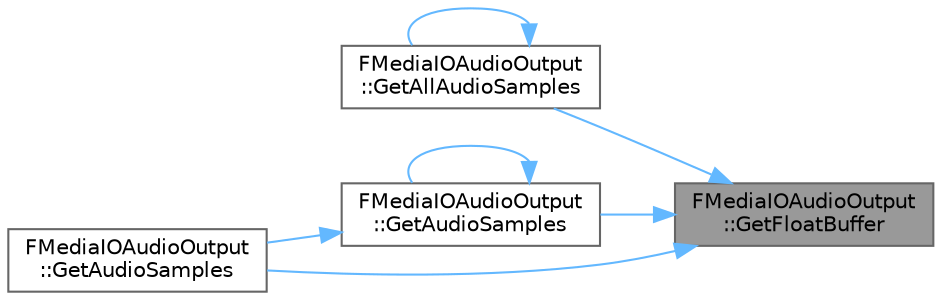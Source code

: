 digraph "FMediaIOAudioOutput::GetFloatBuffer"
{
 // INTERACTIVE_SVG=YES
 // LATEX_PDF_SIZE
  bgcolor="transparent";
  edge [fontname=Helvetica,fontsize=10,labelfontname=Helvetica,labelfontsize=10];
  node [fontname=Helvetica,fontsize=10,shape=box,height=0.2,width=0.4];
  rankdir="RL";
  Node1 [id="Node000001",label="FMediaIOAudioOutput\l::GetFloatBuffer",height=0.2,width=0.4,color="gray40", fillcolor="grey60", style="filled", fontcolor="black",tooltip=" "];
  Node1 -> Node2 [id="edge1_Node000001_Node000002",dir="back",color="steelblue1",style="solid",tooltip=" "];
  Node2 [id="Node000002",label="FMediaIOAudioOutput\l::GetAllAudioSamples",height=0.2,width=0.4,color="grey40", fillcolor="white", style="filled",URL="$d3/d9e/classFMediaIOAudioOutput.html#ae4ea3d748290b4c616200d4dd8bd7f05",tooltip=" "];
  Node2 -> Node2 [id="edge2_Node000002_Node000002",dir="back",color="steelblue1",style="solid",tooltip=" "];
  Node1 -> Node3 [id="edge3_Node000001_Node000003",dir="back",color="steelblue1",style="solid",tooltip=" "];
  Node3 [id="Node000003",label="FMediaIOAudioOutput\l::GetAudioSamples",height=0.2,width=0.4,color="grey40", fillcolor="white", style="filled",URL="$d3/d9e/classFMediaIOAudioOutput.html#ab41105476f6bc83f786d0d91a11a2c6b",tooltip="Get the audio sample that were accumulated."];
  Node3 -> Node3 [id="edge4_Node000003_Node000003",dir="back",color="steelblue1",style="solid",tooltip=" "];
  Node3 -> Node4 [id="edge5_Node000003_Node000004",dir="back",color="steelblue1",style="solid",tooltip=" "];
  Node4 [id="Node000004",label="FMediaIOAudioOutput\l::GetAudioSamples",height=0.2,width=0.4,color="grey40", fillcolor="white", style="filled",URL="$d3/d9e/classFMediaIOAudioOutput.html#a7f50d4b7e7485132918c3b34e66cfd56",tooltip=" "];
  Node1 -> Node4 [id="edge6_Node000001_Node000004",dir="back",color="steelblue1",style="solid",tooltip=" "];
}
